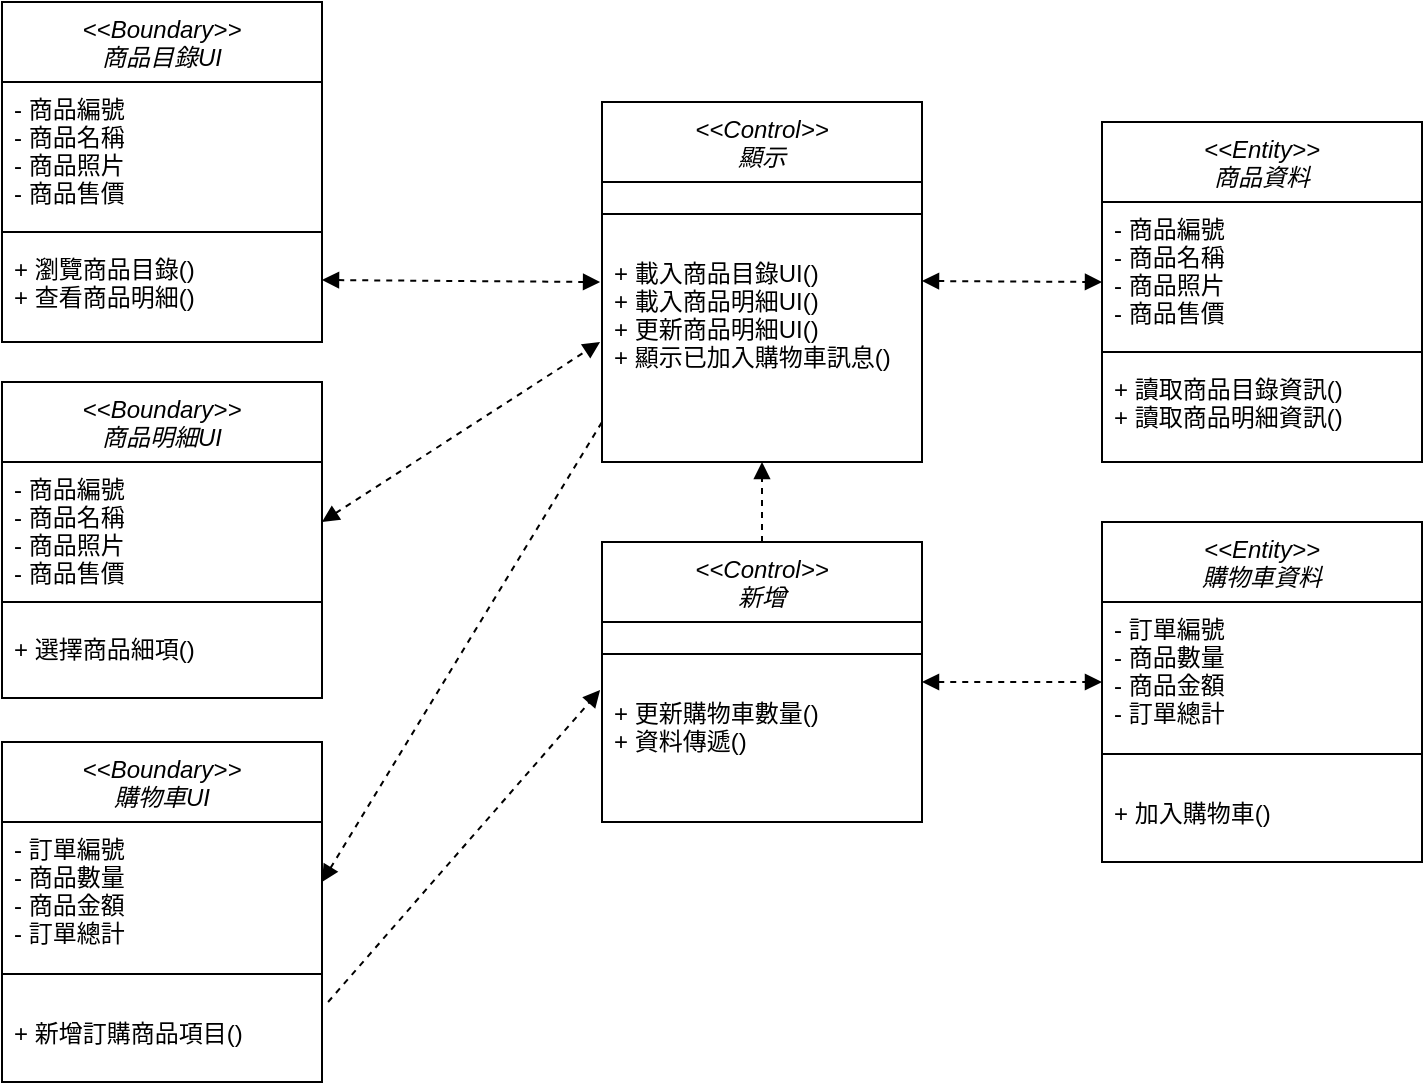 <mxfile version="21.3.0" type="github">
  <diagram id="C5RBs43oDa-KdzZeNtuy" name="Page-1">
    <mxGraphModel dx="880" dy="461" grid="1" gridSize="10" guides="1" tooltips="1" connect="1" arrows="1" fold="1" page="1" pageScale="1" pageWidth="827" pageHeight="1169" math="0" shadow="0">
      <root>
        <mxCell id="WIyWlLk6GJQsqaUBKTNV-0" />
        <mxCell id="WIyWlLk6GJQsqaUBKTNV-1" parent="WIyWlLk6GJQsqaUBKTNV-0" />
        <mxCell id="zkfFHV4jXpPFQw0GAbJ--0" value="&lt;&lt;Boundary&gt;&gt;&#xa;商品目錄UI" style="swimlane;fontStyle=2;align=center;verticalAlign=top;childLayout=stackLayout;horizontal=1;startSize=40;horizontalStack=0;resizeParent=1;resizeLast=0;collapsible=1;marginBottom=0;rounded=0;shadow=0;strokeWidth=1;" parent="WIyWlLk6GJQsqaUBKTNV-1" vertex="1">
          <mxGeometry x="40" y="10" width="160" height="170" as="geometry">
            <mxRectangle x="230" y="140" width="160" height="26" as="alternateBounds" />
          </mxGeometry>
        </mxCell>
        <mxCell id="zkfFHV4jXpPFQw0GAbJ--3" value="- 商品編號&#xa;- 商品名稱&#xa;- 商品照片&#xa;- 商品售價" style="text;align=left;verticalAlign=top;spacingLeft=4;spacingRight=4;overflow=hidden;rotatable=0;points=[[0,0.5],[1,0.5]];portConstraint=eastwest;rounded=0;shadow=0;html=0;" parent="zkfFHV4jXpPFQw0GAbJ--0" vertex="1">
          <mxGeometry y="40" width="160" height="70" as="geometry" />
        </mxCell>
        <mxCell id="zkfFHV4jXpPFQw0GAbJ--4" value="" style="line;html=1;strokeWidth=1;align=left;verticalAlign=middle;spacingTop=-1;spacingLeft=3;spacingRight=3;rotatable=0;labelPosition=right;points=[];portConstraint=eastwest;" parent="zkfFHV4jXpPFQw0GAbJ--0" vertex="1">
          <mxGeometry y="110" width="160" height="10" as="geometry" />
        </mxCell>
        <mxCell id="k67tClfiPculuBBCe9sF-32" value="+ 瀏覽商品目錄()&#xa;+ 查看商品明細()&#xa;" style="text;align=left;verticalAlign=top;spacingLeft=4;spacingRight=4;overflow=hidden;rotatable=0;points=[[0,0.5],[1,0.5]];portConstraint=eastwest;rounded=0;shadow=0;html=0;" parent="zkfFHV4jXpPFQw0GAbJ--0" vertex="1">
          <mxGeometry y="120" width="160" height="38" as="geometry" />
        </mxCell>
        <mxCell id="k67tClfiPculuBBCe9sF-14" value="&lt;&lt;Boundary&gt;&gt;&#xa;商品明細UI" style="swimlane;fontStyle=2;align=center;verticalAlign=top;childLayout=stackLayout;horizontal=1;startSize=40;horizontalStack=0;resizeParent=1;resizeLast=0;collapsible=1;marginBottom=0;rounded=0;shadow=0;strokeWidth=1;" parent="WIyWlLk6GJQsqaUBKTNV-1" vertex="1">
          <mxGeometry x="40" y="200" width="160" height="158" as="geometry">
            <mxRectangle x="230" y="140" width="160" height="26" as="alternateBounds" />
          </mxGeometry>
        </mxCell>
        <mxCell id="k67tClfiPculuBBCe9sF-15" value="- 商品編號&#xa;- 商品名稱&#xa;- 商品照片&#xa;- 商品售價" style="text;align=left;verticalAlign=top;spacingLeft=4;spacingRight=4;overflow=hidden;rotatable=0;points=[[0,0.5],[1,0.5]];portConstraint=eastwest;rounded=0;shadow=0;html=0;" parent="k67tClfiPculuBBCe9sF-14" vertex="1">
          <mxGeometry y="40" width="160" height="60" as="geometry" />
        </mxCell>
        <mxCell id="k67tClfiPculuBBCe9sF-16" value="" style="line;html=1;strokeWidth=1;align=left;verticalAlign=middle;spacingTop=-1;spacingLeft=3;spacingRight=3;rotatable=0;labelPosition=right;points=[];portConstraint=eastwest;" parent="k67tClfiPculuBBCe9sF-14" vertex="1">
          <mxGeometry y="100" width="160" height="20" as="geometry" />
        </mxCell>
        <mxCell id="k67tClfiPculuBBCe9sF-33" value="+ 選擇商品細項()" style="text;align=left;verticalAlign=top;spacingLeft=4;spacingRight=4;overflow=hidden;rotatable=0;points=[[0,0.5],[1,0.5]];portConstraint=eastwest;rounded=0;shadow=0;html=0;" parent="k67tClfiPculuBBCe9sF-14" vertex="1">
          <mxGeometry y="120" width="160" height="38" as="geometry" />
        </mxCell>
        <mxCell id="k67tClfiPculuBBCe9sF-17" value="&lt;&lt;Boundary&gt;&gt;&#xa;購物車UI" style="swimlane;fontStyle=2;align=center;verticalAlign=top;childLayout=stackLayout;horizontal=1;startSize=40;horizontalStack=0;resizeParent=1;resizeLast=0;collapsible=1;marginBottom=0;rounded=0;shadow=0;strokeWidth=1;" parent="WIyWlLk6GJQsqaUBKTNV-1" vertex="1">
          <mxGeometry x="40" y="380" width="160" height="170" as="geometry">
            <mxRectangle x="230" y="140" width="160" height="26" as="alternateBounds" />
          </mxGeometry>
        </mxCell>
        <mxCell id="k67tClfiPculuBBCe9sF-18" value="- 訂單編號&#xa;- 商品數量&#xa;- 商品金額&#xa;- 訂單總計" style="text;align=left;verticalAlign=top;spacingLeft=4;spacingRight=4;overflow=hidden;rotatable=0;points=[[0,0.5],[1,0.5]];portConstraint=eastwest;rounded=0;shadow=0;html=0;" parent="k67tClfiPculuBBCe9sF-17" vertex="1">
          <mxGeometry y="40" width="160" height="60" as="geometry" />
        </mxCell>
        <mxCell id="k67tClfiPculuBBCe9sF-19" value="" style="line;html=1;strokeWidth=1;align=left;verticalAlign=middle;spacingTop=-1;spacingLeft=3;spacingRight=3;rotatable=0;labelPosition=right;points=[];portConstraint=eastwest;" parent="k67tClfiPculuBBCe9sF-17" vertex="1">
          <mxGeometry y="100" width="160" height="32" as="geometry" />
        </mxCell>
        <mxCell id="k67tClfiPculuBBCe9sF-34" value="+ 新增訂購商品項目()" style="text;align=left;verticalAlign=top;spacingLeft=4;spacingRight=4;overflow=hidden;rotatable=0;points=[[0,0.5],[1,0.5]];portConstraint=eastwest;rounded=0;shadow=0;html=0;" parent="k67tClfiPculuBBCe9sF-17" vertex="1">
          <mxGeometry y="132" width="160" height="28" as="geometry" />
        </mxCell>
        <mxCell id="k67tClfiPculuBBCe9sF-20" value="&lt;&lt;Control&gt;&gt;&#xa;顯示" style="swimlane;fontStyle=2;align=center;verticalAlign=top;childLayout=stackLayout;horizontal=1;startSize=40;horizontalStack=0;resizeParent=1;resizeLast=0;collapsible=1;marginBottom=0;rounded=0;shadow=0;strokeWidth=1;" parent="WIyWlLk6GJQsqaUBKTNV-1" vertex="1">
          <mxGeometry x="340" y="60" width="160" height="180" as="geometry">
            <mxRectangle x="230" y="140" width="160" height="26" as="alternateBounds" />
          </mxGeometry>
        </mxCell>
        <mxCell id="k67tClfiPculuBBCe9sF-22" value="" style="line;html=1;strokeWidth=1;align=left;verticalAlign=middle;spacingTop=-1;spacingLeft=3;spacingRight=3;rotatable=0;labelPosition=right;points=[];portConstraint=eastwest;" parent="k67tClfiPculuBBCe9sF-20" vertex="1">
          <mxGeometry y="40" width="160" height="32" as="geometry" />
        </mxCell>
        <mxCell id="k67tClfiPculuBBCe9sF-35" value="+ 載入商品目錄UI()&#xa;+ 載入商品明細UI()&#xa;+ 更新商品明細UI()&#xa;+ 顯示已加入購物車訊息()" style="text;align=left;verticalAlign=top;spacingLeft=4;spacingRight=4;overflow=hidden;rotatable=0;points=[[0,0.5],[1,0.5]];portConstraint=eastwest;rounded=0;shadow=0;html=0;" parent="k67tClfiPculuBBCe9sF-20" vertex="1">
          <mxGeometry y="72" width="160" height="68" as="geometry" />
        </mxCell>
        <mxCell id="k67tClfiPculuBBCe9sF-23" value="&lt;&lt;Control&gt;&gt;&#xa;新增" style="swimlane;fontStyle=2;align=center;verticalAlign=top;childLayout=stackLayout;horizontal=1;startSize=40;horizontalStack=0;resizeParent=1;resizeLast=0;collapsible=1;marginBottom=0;rounded=0;shadow=0;strokeWidth=1;" parent="WIyWlLk6GJQsqaUBKTNV-1" vertex="1">
          <mxGeometry x="340" y="280" width="160" height="140" as="geometry">
            <mxRectangle x="230" y="140" width="160" height="26" as="alternateBounds" />
          </mxGeometry>
        </mxCell>
        <mxCell id="k67tClfiPculuBBCe9sF-25" value="" style="line;html=1;strokeWidth=1;align=left;verticalAlign=middle;spacingTop=-1;spacingLeft=3;spacingRight=3;rotatable=0;labelPosition=right;points=[];portConstraint=eastwest;" parent="k67tClfiPculuBBCe9sF-23" vertex="1">
          <mxGeometry y="40" width="160" height="32" as="geometry" />
        </mxCell>
        <mxCell id="k67tClfiPculuBBCe9sF-36" value="+ 更新購物車數量()&#xa;+ 資料傳遞()" style="text;align=left;verticalAlign=top;spacingLeft=4;spacingRight=4;overflow=hidden;rotatable=0;points=[[0,0.5],[1,0.5]];portConstraint=eastwest;rounded=0;shadow=0;html=0;" parent="k67tClfiPculuBBCe9sF-23" vertex="1">
          <mxGeometry y="72" width="160" height="48" as="geometry" />
        </mxCell>
        <mxCell id="k67tClfiPculuBBCe9sF-26" value="&lt;&lt;Entity&gt;&gt;&#xa;商品資料" style="swimlane;fontStyle=2;align=center;verticalAlign=top;childLayout=stackLayout;horizontal=1;startSize=40;horizontalStack=0;resizeParent=1;resizeLast=0;collapsible=1;marginBottom=0;rounded=0;shadow=0;strokeWidth=1;" parent="WIyWlLk6GJQsqaUBKTNV-1" vertex="1">
          <mxGeometry x="590" y="70" width="160" height="170" as="geometry">
            <mxRectangle x="230" y="140" width="160" height="26" as="alternateBounds" />
          </mxGeometry>
        </mxCell>
        <mxCell id="k67tClfiPculuBBCe9sF-27" value="- 商品編號&#xa;- 商品名稱&#xa;- 商品照片&#xa;- 商品售價" style="text;align=left;verticalAlign=top;spacingLeft=4;spacingRight=4;overflow=hidden;rotatable=0;points=[[0,0.5],[1,0.5]];portConstraint=eastwest;rounded=0;shadow=0;html=0;" parent="k67tClfiPculuBBCe9sF-26" vertex="1">
          <mxGeometry y="40" width="160" height="70" as="geometry" />
        </mxCell>
        <mxCell id="k67tClfiPculuBBCe9sF-28" value="" style="line;html=1;strokeWidth=1;align=left;verticalAlign=middle;spacingTop=-1;spacingLeft=3;spacingRight=3;rotatable=0;labelPosition=right;points=[];portConstraint=eastwest;" parent="k67tClfiPculuBBCe9sF-26" vertex="1">
          <mxGeometry y="110" width="160" height="10" as="geometry" />
        </mxCell>
        <mxCell id="k67tClfiPculuBBCe9sF-37" value="+ 讀取商品目錄資訊()&#xa;+ 讀取商品明細資訊()" style="text;align=left;verticalAlign=top;spacingLeft=4;spacingRight=4;overflow=hidden;rotatable=0;points=[[0,0.5],[1,0.5]];portConstraint=eastwest;rounded=0;shadow=0;html=0;" parent="k67tClfiPculuBBCe9sF-26" vertex="1">
          <mxGeometry y="120" width="160" height="38" as="geometry" />
        </mxCell>
        <mxCell id="k67tClfiPculuBBCe9sF-29" value="&lt;&lt;Entity&gt;&gt;&#xa;購物車資料" style="swimlane;fontStyle=2;align=center;verticalAlign=top;childLayout=stackLayout;horizontal=1;startSize=40;horizontalStack=0;resizeParent=1;resizeLast=0;collapsible=1;marginBottom=0;rounded=0;shadow=0;strokeWidth=1;" parent="WIyWlLk6GJQsqaUBKTNV-1" vertex="1">
          <mxGeometry x="590" y="270" width="160" height="170" as="geometry">
            <mxRectangle x="230" y="140" width="160" height="26" as="alternateBounds" />
          </mxGeometry>
        </mxCell>
        <mxCell id="k67tClfiPculuBBCe9sF-30" value="- 訂單編號&#xa;- 商品數量&#xa;- 商品金額&#xa;- 訂單總計" style="text;align=left;verticalAlign=top;spacingLeft=4;spacingRight=4;overflow=hidden;rotatable=0;points=[[0,0.5],[1,0.5]];portConstraint=eastwest;rounded=0;shadow=0;html=0;" parent="k67tClfiPculuBBCe9sF-29" vertex="1">
          <mxGeometry y="40" width="160" height="60" as="geometry" />
        </mxCell>
        <mxCell id="k67tClfiPculuBBCe9sF-31" value="" style="line;html=1;strokeWidth=1;align=left;verticalAlign=middle;spacingTop=-1;spacingLeft=3;spacingRight=3;rotatable=0;labelPosition=right;points=[];portConstraint=eastwest;" parent="k67tClfiPculuBBCe9sF-29" vertex="1">
          <mxGeometry y="100" width="160" height="32" as="geometry" />
        </mxCell>
        <mxCell id="k67tClfiPculuBBCe9sF-38" value="+ 加入購物車()" style="text;align=left;verticalAlign=top;spacingLeft=4;spacingRight=4;overflow=hidden;rotatable=0;points=[[0,0.5],[1,0.5]];portConstraint=eastwest;rounded=0;shadow=0;html=0;" parent="k67tClfiPculuBBCe9sF-29" vertex="1">
          <mxGeometry y="132" width="160" height="28" as="geometry" />
        </mxCell>
        <mxCell id="PIsZwrHUzGWZRPaHUmEI-3" value="" style="endArrow=block;startArrow=block;endFill=1;startFill=1;html=1;rounded=0;exitX=1;exitY=0.5;exitDx=0;exitDy=0;entryX=-0.006;entryY=0.265;entryDx=0;entryDy=0;dashed=1;entryPerimeter=0;" edge="1" parent="WIyWlLk6GJQsqaUBKTNV-1" source="k67tClfiPculuBBCe9sF-32" target="k67tClfiPculuBBCe9sF-35">
          <mxGeometry width="160" relative="1" as="geometry">
            <mxPoint x="330" y="280" as="sourcePoint" />
            <mxPoint x="490" y="280" as="targetPoint" />
          </mxGeometry>
        </mxCell>
        <mxCell id="PIsZwrHUzGWZRPaHUmEI-4" value="" style="endArrow=block;startArrow=block;endFill=1;startFill=1;html=1;rounded=0;exitX=1;exitY=0.5;exitDx=0;exitDy=0;entryX=-0.006;entryY=0.706;entryDx=0;entryDy=0;dashed=1;entryPerimeter=0;" edge="1" parent="WIyWlLk6GJQsqaUBKTNV-1" source="k67tClfiPculuBBCe9sF-15" target="k67tClfiPculuBBCe9sF-35">
          <mxGeometry width="160" relative="1" as="geometry">
            <mxPoint x="250" y="283" as="sourcePoint" />
            <mxPoint x="334" y="330" as="targetPoint" />
          </mxGeometry>
        </mxCell>
        <mxCell id="PIsZwrHUzGWZRPaHUmEI-7" value="" style="endArrow=none;startArrow=block;endFill=0;startFill=1;html=1;rounded=0;exitX=1;exitY=0.5;exitDx=0;exitDy=0;dashed=1;" edge="1" parent="WIyWlLk6GJQsqaUBKTNV-1" source="k67tClfiPculuBBCe9sF-18">
          <mxGeometry width="160" relative="1" as="geometry">
            <mxPoint x="252" y="305.5" as="sourcePoint" />
            <mxPoint x="340" y="220" as="targetPoint" />
          </mxGeometry>
        </mxCell>
        <mxCell id="PIsZwrHUzGWZRPaHUmEI-8" value="" style="endArrow=block;startArrow=none;endFill=1;startFill=0;html=1;rounded=0;dashed=1;exitX=0.5;exitY=0;exitDx=0;exitDy=0;entryX=0.5;entryY=1;entryDx=0;entryDy=0;" edge="1" parent="WIyWlLk6GJQsqaUBKTNV-1" source="k67tClfiPculuBBCe9sF-23" target="k67tClfiPculuBBCe9sF-20">
          <mxGeometry width="160" relative="1" as="geometry">
            <mxPoint x="413.5" y="380" as="sourcePoint" />
            <mxPoint x="413.5" y="240" as="targetPoint" />
          </mxGeometry>
        </mxCell>
        <mxCell id="PIsZwrHUzGWZRPaHUmEI-9" value="" style="endArrow=block;startArrow=block;endFill=1;startFill=1;html=1;rounded=0;dashed=1;" edge="1" parent="WIyWlLk6GJQsqaUBKTNV-1">
          <mxGeometry width="160" relative="1" as="geometry">
            <mxPoint x="500" y="350" as="sourcePoint" />
            <mxPoint x="590" y="350" as="targetPoint" />
          </mxGeometry>
        </mxCell>
        <mxCell id="PIsZwrHUzGWZRPaHUmEI-10" value="" style="endArrow=block;startArrow=block;endFill=1;startFill=1;html=1;rounded=0;exitX=1;exitY=0.5;exitDx=0;exitDy=0;dashed=1;" edge="1" parent="WIyWlLk6GJQsqaUBKTNV-1">
          <mxGeometry width="160" relative="1" as="geometry">
            <mxPoint x="500" y="149.5" as="sourcePoint" />
            <mxPoint x="590" y="150" as="targetPoint" />
          </mxGeometry>
        </mxCell>
        <mxCell id="PIsZwrHUzGWZRPaHUmEI-11" value="" style="endArrow=block;startArrow=none;endFill=1;startFill=0;html=1;rounded=0;dashed=1;entryX=-0.006;entryY=0.042;entryDx=0;entryDy=0;entryPerimeter=0;exitX=1.019;exitY=-0.071;exitDx=0;exitDy=0;exitPerimeter=0;" edge="1" parent="WIyWlLk6GJQsqaUBKTNV-1" source="k67tClfiPculuBBCe9sF-34" target="k67tClfiPculuBBCe9sF-36">
          <mxGeometry width="160" relative="1" as="geometry">
            <mxPoint x="220" y="530" as="sourcePoint" />
            <mxPoint x="330" y="390" as="targetPoint" />
          </mxGeometry>
        </mxCell>
      </root>
    </mxGraphModel>
  </diagram>
</mxfile>
